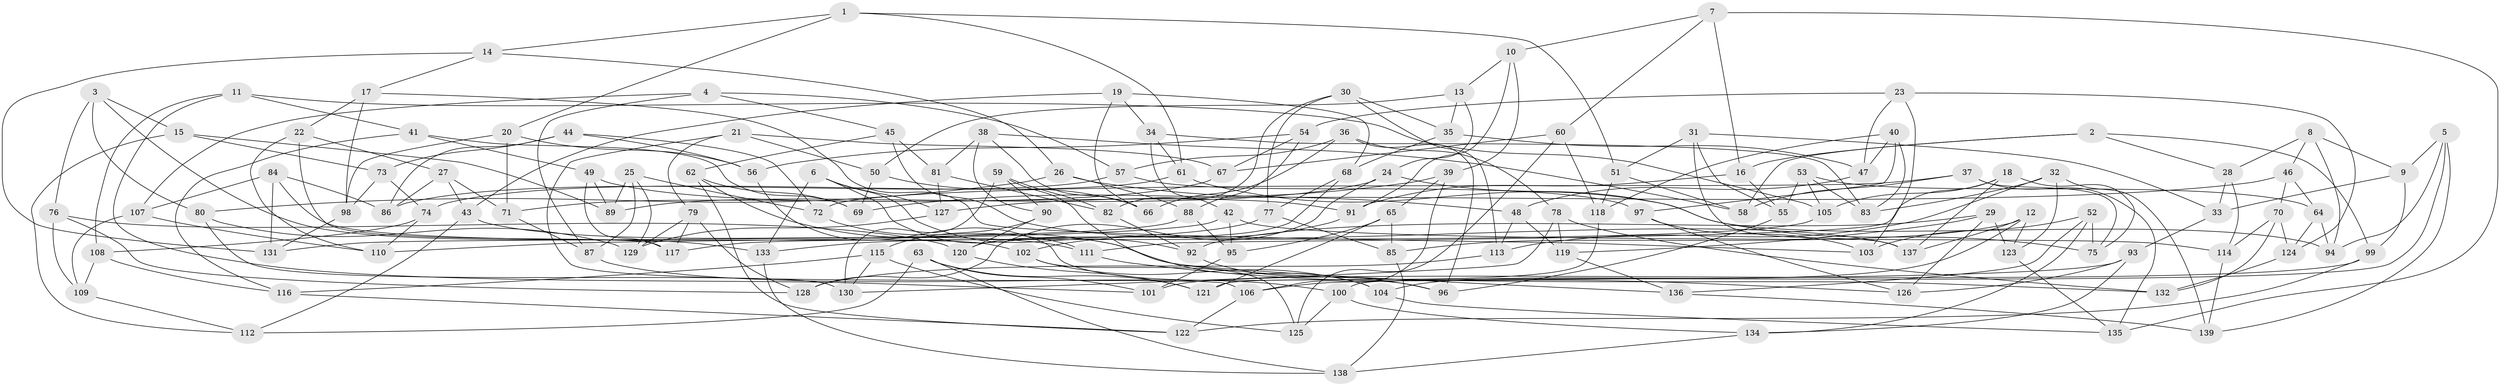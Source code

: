 // coarse degree distribution, {4: 0.6285714285714286, 10: 0.08571428571428572, 11: 0.02857142857142857, 8: 0.04285714285714286, 7: 0.014285714285714285, 12: 0.05714285714285714, 3: 0.08571428571428572, 5: 0.014285714285714285, 6: 0.014285714285714285, 9: 0.02857142857142857}
// Generated by graph-tools (version 1.1) at 2025/53/03/04/25 22:53:34]
// undirected, 139 vertices, 278 edges
graph export_dot {
  node [color=gray90,style=filled];
  1;
  2;
  3;
  4;
  5;
  6;
  7;
  8;
  9;
  10;
  11;
  12;
  13;
  14;
  15;
  16;
  17;
  18;
  19;
  20;
  21;
  22;
  23;
  24;
  25;
  26;
  27;
  28;
  29;
  30;
  31;
  32;
  33;
  34;
  35;
  36;
  37;
  38;
  39;
  40;
  41;
  42;
  43;
  44;
  45;
  46;
  47;
  48;
  49;
  50;
  51;
  52;
  53;
  54;
  55;
  56;
  57;
  58;
  59;
  60;
  61;
  62;
  63;
  64;
  65;
  66;
  67;
  68;
  69;
  70;
  71;
  72;
  73;
  74;
  75;
  76;
  77;
  78;
  79;
  80;
  81;
  82;
  83;
  84;
  85;
  86;
  87;
  88;
  89;
  90;
  91;
  92;
  93;
  94;
  95;
  96;
  97;
  98;
  99;
  100;
  101;
  102;
  103;
  104;
  105;
  106;
  107;
  108;
  109;
  110;
  111;
  112;
  113;
  114;
  115;
  116;
  117;
  118;
  119;
  120;
  121;
  122;
  123;
  124;
  125;
  126;
  127;
  128;
  129;
  130;
  131;
  132;
  133;
  134;
  135;
  136;
  137;
  138;
  139;
  1 -- 61;
  1 -- 20;
  1 -- 51;
  1 -- 14;
  2 -- 16;
  2 -- 28;
  2 -- 99;
  2 -- 58;
  3 -- 80;
  3 -- 15;
  3 -- 133;
  3 -- 76;
  4 -- 45;
  4 -- 57;
  4 -- 107;
  4 -- 87;
  5 -- 9;
  5 -- 94;
  5 -- 139;
  5 -- 100;
  6 -- 127;
  6 -- 92;
  6 -- 133;
  6 -- 136;
  7 -- 60;
  7 -- 16;
  7 -- 135;
  7 -- 10;
  8 -- 46;
  8 -- 9;
  8 -- 94;
  8 -- 28;
  9 -- 99;
  9 -- 33;
  10 -- 91;
  10 -- 39;
  10 -- 13;
  11 -- 105;
  11 -- 101;
  11 -- 41;
  11 -- 108;
  12 -- 137;
  12 -- 123;
  12 -- 85;
  12 -- 104;
  13 -- 50;
  13 -- 24;
  13 -- 35;
  14 -- 17;
  14 -- 131;
  14 -- 26;
  15 -- 73;
  15 -- 112;
  15 -- 89;
  16 -- 91;
  16 -- 55;
  17 -- 103;
  17 -- 98;
  17 -- 22;
  18 -- 111;
  18 -- 137;
  18 -- 105;
  18 -- 75;
  19 -- 34;
  19 -- 68;
  19 -- 66;
  19 -- 43;
  20 -- 98;
  20 -- 56;
  20 -- 71;
  21 -- 50;
  21 -- 106;
  21 -- 67;
  21 -- 79;
  22 -- 117;
  22 -- 27;
  22 -- 110;
  23 -- 124;
  23 -- 54;
  23 -- 47;
  23 -- 103;
  24 -- 128;
  24 -- 75;
  24 -- 89;
  25 -- 89;
  25 -- 129;
  25 -- 72;
  25 -- 87;
  26 -- 88;
  26 -- 80;
  26 -- 48;
  27 -- 86;
  27 -- 43;
  27 -- 71;
  28 -- 114;
  28 -- 33;
  29 -- 126;
  29 -- 123;
  29 -- 92;
  29 -- 119;
  30 -- 77;
  30 -- 82;
  30 -- 35;
  30 -- 113;
  31 -- 33;
  31 -- 51;
  31 -- 137;
  31 -- 55;
  32 -- 83;
  32 -- 113;
  32 -- 123;
  32 -- 139;
  33 -- 93;
  34 -- 61;
  34 -- 42;
  34 -- 83;
  35 -- 47;
  35 -- 68;
  36 -- 57;
  36 -- 66;
  36 -- 96;
  36 -- 78;
  37 -- 135;
  37 -- 72;
  37 -- 58;
  37 -- 75;
  38 -- 81;
  38 -- 66;
  38 -- 58;
  38 -- 90;
  39 -- 69;
  39 -- 106;
  39 -- 65;
  40 -- 118;
  40 -- 47;
  40 -- 83;
  40 -- 97;
  41 -- 116;
  41 -- 69;
  41 -- 49;
  42 -- 110;
  42 -- 114;
  42 -- 95;
  43 -- 112;
  43 -- 111;
  44 -- 56;
  44 -- 86;
  44 -- 73;
  44 -- 72;
  45 -- 137;
  45 -- 62;
  45 -- 81;
  46 -- 64;
  46 -- 70;
  46 -- 127;
  47 -- 48;
  48 -- 119;
  48 -- 113;
  49 -- 91;
  49 -- 117;
  49 -- 89;
  50 -- 69;
  50 -- 66;
  51 -- 118;
  51 -- 58;
  52 -- 103;
  52 -- 134;
  52 -- 136;
  52 -- 75;
  53 -- 105;
  53 -- 83;
  53 -- 64;
  53 -- 55;
  54 -- 56;
  54 -- 88;
  54 -- 67;
  55 -- 96;
  56 -- 96;
  57 -- 86;
  57 -- 97;
  59 -- 130;
  59 -- 90;
  59 -- 82;
  59 -- 104;
  60 -- 67;
  60 -- 118;
  60 -- 125;
  61 -- 74;
  61 -- 94;
  62 -- 122;
  62 -- 132;
  62 -- 69;
  63 -- 101;
  63 -- 138;
  63 -- 121;
  63 -- 112;
  64 -- 124;
  64 -- 94;
  65 -- 85;
  65 -- 95;
  65 -- 121;
  67 -- 71;
  68 -- 77;
  68 -- 120;
  70 -- 124;
  70 -- 114;
  70 -- 132;
  71 -- 87;
  72 -- 111;
  73 -- 98;
  73 -- 74;
  74 -- 108;
  74 -- 110;
  76 -- 128;
  76 -- 109;
  76 -- 120;
  77 -- 85;
  77 -- 133;
  78 -- 130;
  78 -- 132;
  78 -- 119;
  79 -- 129;
  79 -- 128;
  79 -- 117;
  80 -- 130;
  80 -- 129;
  81 -- 82;
  81 -- 127;
  82 -- 92;
  84 -- 86;
  84 -- 131;
  84 -- 102;
  84 -- 107;
  85 -- 138;
  87 -- 100;
  88 -- 131;
  88 -- 95;
  90 -- 120;
  90 -- 115;
  91 -- 102;
  92 -- 96;
  93 -- 134;
  93 -- 126;
  93 -- 106;
  95 -- 101;
  97 -- 126;
  97 -- 103;
  98 -- 131;
  99 -- 101;
  99 -- 122;
  100 -- 134;
  100 -- 125;
  102 -- 104;
  102 -- 125;
  104 -- 135;
  105 -- 117;
  106 -- 122;
  107 -- 110;
  107 -- 109;
  108 -- 109;
  108 -- 116;
  109 -- 112;
  111 -- 126;
  113 -- 128;
  114 -- 139;
  115 -- 130;
  115 -- 116;
  115 -- 125;
  116 -- 122;
  118 -- 121;
  119 -- 136;
  120 -- 121;
  123 -- 135;
  124 -- 132;
  127 -- 129;
  133 -- 138;
  134 -- 138;
  136 -- 139;
}
